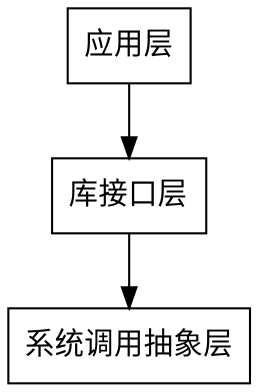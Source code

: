 digraph G {
size = "7.5 7.5"

	应用层 -> 库接口层 -> 系统调用抽象层;
	应用层 [shape=box];
	库接口层 [shape=box];
	系统调用抽象层 [shape=box];

}


